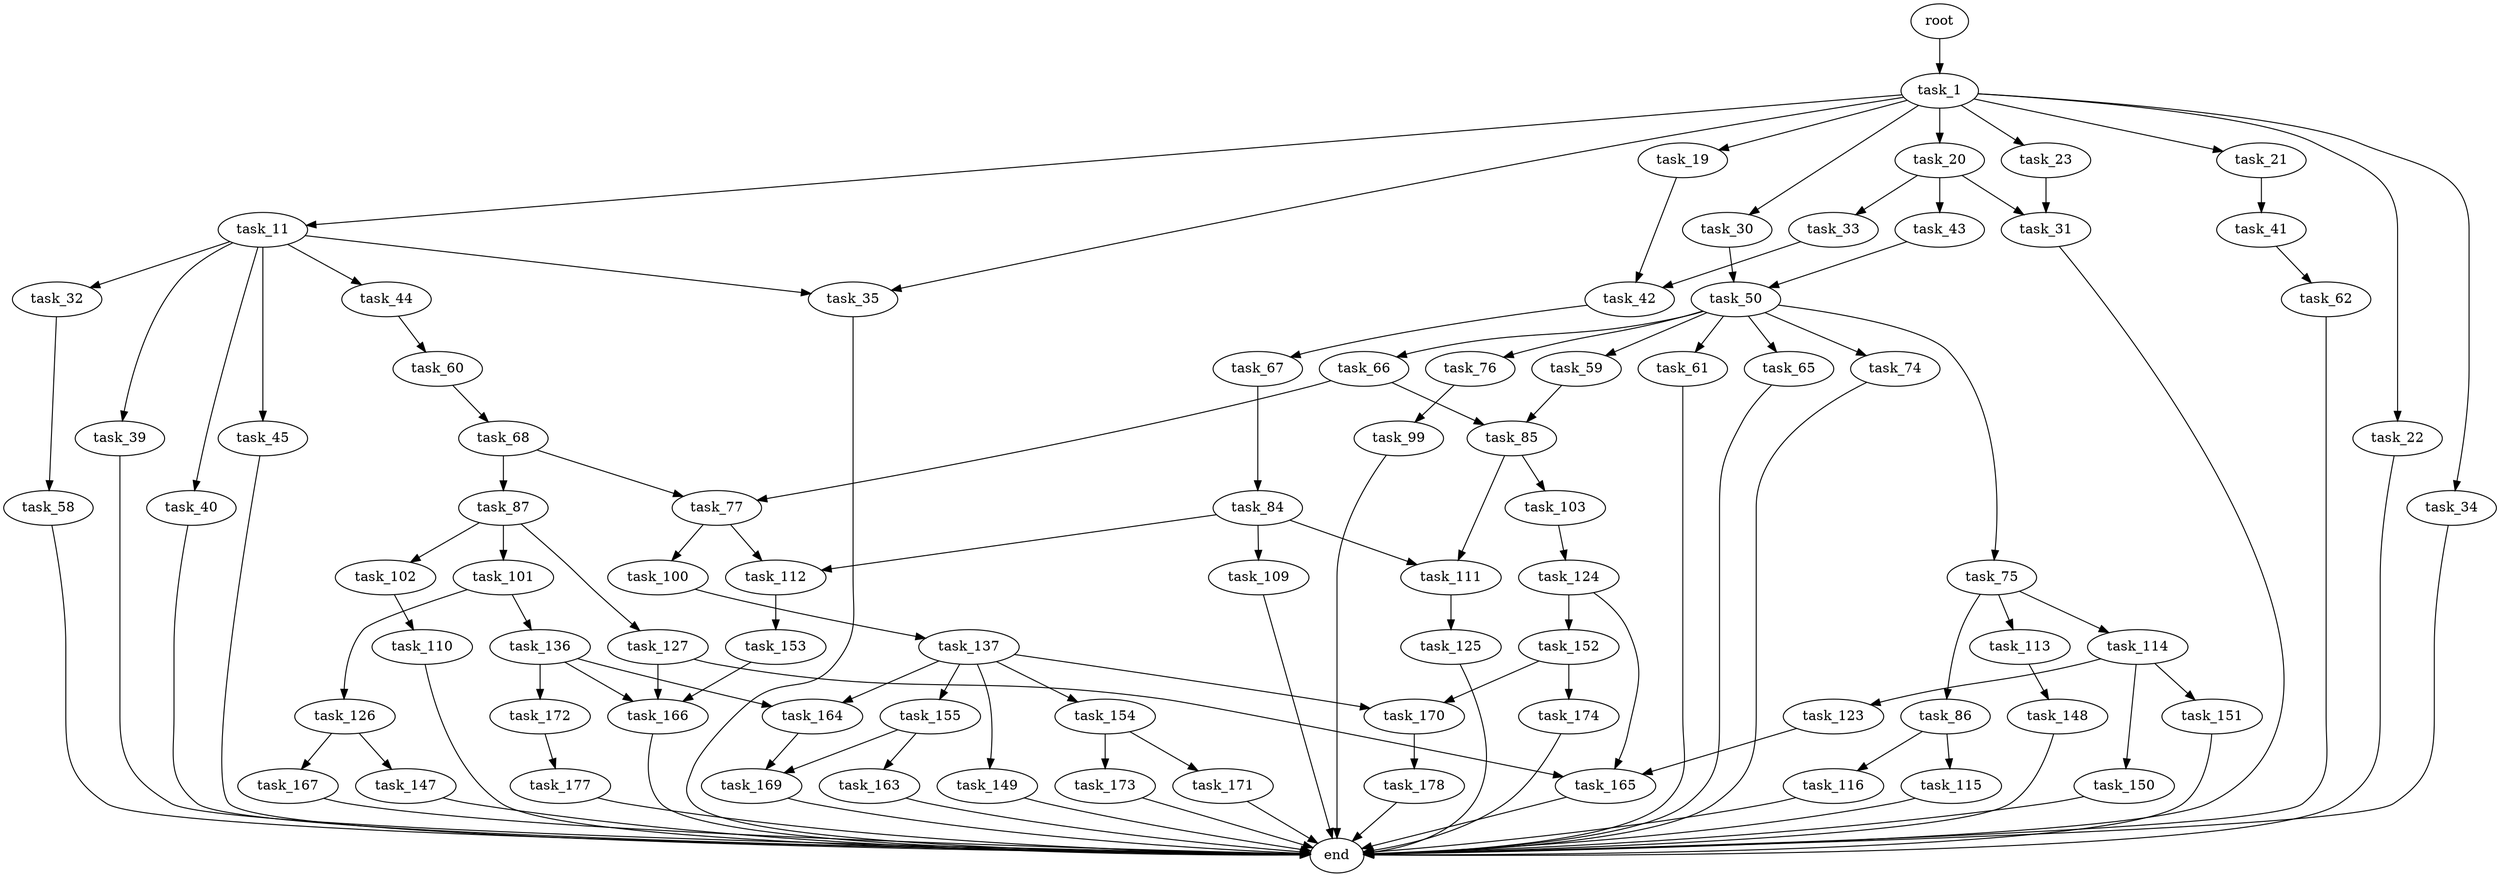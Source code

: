 digraph G {
  root [size="0.000000"];
  task_1 [size="24968210766.000000"];
  task_11 [size="276036226540.000000"];
  task_19 [size="1073741824000.000000"];
  task_20 [size="698447641.000000"];
  task_21 [size="549755813888.000000"];
  task_22 [size="1073741824000.000000"];
  task_23 [size="549755813888.000000"];
  task_30 [size="68719476736.000000"];
  task_31 [size="368293445632.000000"];
  task_32 [size="108395359689.000000"];
  task_33 [size="8589934592.000000"];
  task_34 [size="782757789696.000000"];
  task_35 [size="28991029248.000000"];
  task_39 [size="3101797891.000000"];
  task_40 [size="112531106419.000000"];
  task_41 [size="231928233984.000000"];
  task_42 [size="265544896635.000000"];
  task_43 [size="198763789432.000000"];
  task_44 [size="72348105512.000000"];
  task_45 [size="1073741824000.000000"];
  task_50 [size="134217728000.000000"];
  task_58 [size="6698705960.000000"];
  task_59 [size="782757789696.000000"];
  task_60 [size="356247739296.000000"];
  task_61 [size="8589934592.000000"];
  task_62 [size="1069436885408.000000"];
  task_65 [size="262573468952.000000"];
  task_66 [size="5147112294.000000"];
  task_67 [size="200954695173.000000"];
  task_68 [size="1175437834840.000000"];
  task_74 [size="1987969473.000000"];
  task_75 [size="8589934592.000000"];
  task_76 [size="5262692281.000000"];
  task_77 [size="47238614908.000000"];
  task_84 [size="30833394240.000000"];
  task_85 [size="549755813888.000000"];
  task_86 [size="134217728000.000000"];
  task_87 [size="549755813888.000000"];
  task_99 [size="8589934592.000000"];
  task_100 [size="114687092750.000000"];
  task_101 [size="368293445632.000000"];
  task_102 [size="1873388576.000000"];
  task_103 [size="368293445632.000000"];
  task_109 [size="2405703970.000000"];
  task_110 [size="28991029248.000000"];
  task_111 [size="246744887310.000000"];
  task_112 [size="32636369341.000000"];
  task_113 [size="18320982809.000000"];
  task_114 [size="12460840931.000000"];
  task_115 [size="549755813888.000000"];
  task_116 [size="144907832444.000000"];
  task_123 [size="549755813888.000000"];
  task_124 [size="28991029248.000000"];
  task_125 [size="134217728000.000000"];
  task_126 [size="28991029248.000000"];
  task_127 [size="125100506805.000000"];
  task_136 [size="19454969312.000000"];
  task_137 [size="313459214726.000000"];
  task_147 [size="134217728000.000000"];
  task_148 [size="317413634305.000000"];
  task_149 [size="231928233984.000000"];
  task_150 [size="18290117635.000000"];
  task_151 [size="51684394887.000000"];
  task_152 [size="33470623815.000000"];
  task_153 [size="28991029248.000000"];
  task_154 [size="110102411068.000000"];
  task_155 [size="315205159174.000000"];
  task_163 [size="28991029248.000000"];
  task_164 [size="8589934592.000000"];
  task_165 [size="549755813888.000000"];
  task_166 [size="68719476736.000000"];
  task_167 [size="2278057330.000000"];
  task_169 [size="107278454023.000000"];
  task_170 [size="20946473752.000000"];
  task_171 [size="47199296969.000000"];
  task_172 [size="7290370886.000000"];
  task_173 [size="368293445632.000000"];
  task_174 [size="68719476736.000000"];
  task_177 [size="1073741824000.000000"];
  task_178 [size="13113890377.000000"];
  end [size="0.000000"];

  root -> task_1 [size="1.000000"];
  task_1 -> task_11 [size="679477248.000000"];
  task_1 -> task_19 [size="679477248.000000"];
  task_1 -> task_20 [size="679477248.000000"];
  task_1 -> task_21 [size="679477248.000000"];
  task_1 -> task_22 [size="679477248.000000"];
  task_1 -> task_23 [size="679477248.000000"];
  task_1 -> task_30 [size="679477248.000000"];
  task_1 -> task_34 [size="679477248.000000"];
  task_1 -> task_35 [size="679477248.000000"];
  task_11 -> task_32 [size="679477248.000000"];
  task_11 -> task_35 [size="679477248.000000"];
  task_11 -> task_39 [size="679477248.000000"];
  task_11 -> task_40 [size="679477248.000000"];
  task_11 -> task_44 [size="679477248.000000"];
  task_11 -> task_45 [size="679477248.000000"];
  task_19 -> task_42 [size="838860800.000000"];
  task_20 -> task_31 [size="33554432.000000"];
  task_20 -> task_33 [size="33554432.000000"];
  task_20 -> task_43 [size="33554432.000000"];
  task_21 -> task_41 [size="536870912.000000"];
  task_22 -> end [size="1.000000"];
  task_23 -> task_31 [size="536870912.000000"];
  task_30 -> task_50 [size="134217728.000000"];
  task_31 -> end [size="1.000000"];
  task_32 -> task_58 [size="75497472.000000"];
  task_33 -> task_42 [size="33554432.000000"];
  task_34 -> end [size="1.000000"];
  task_35 -> end [size="1.000000"];
  task_39 -> end [size="1.000000"];
  task_40 -> end [size="1.000000"];
  task_41 -> task_62 [size="301989888.000000"];
  task_42 -> task_67 [size="209715200.000000"];
  task_43 -> task_50 [size="134217728.000000"];
  task_44 -> task_60 [size="75497472.000000"];
  task_45 -> end [size="1.000000"];
  task_50 -> task_59 [size="209715200.000000"];
  task_50 -> task_61 [size="209715200.000000"];
  task_50 -> task_65 [size="209715200.000000"];
  task_50 -> task_66 [size="209715200.000000"];
  task_50 -> task_74 [size="209715200.000000"];
  task_50 -> task_75 [size="209715200.000000"];
  task_50 -> task_76 [size="209715200.000000"];
  task_58 -> end [size="1.000000"];
  task_59 -> task_85 [size="679477248.000000"];
  task_60 -> task_68 [size="536870912.000000"];
  task_61 -> end [size="1.000000"];
  task_62 -> end [size="1.000000"];
  task_65 -> end [size="1.000000"];
  task_66 -> task_77 [size="134217728.000000"];
  task_66 -> task_85 [size="134217728.000000"];
  task_67 -> task_84 [size="411041792.000000"];
  task_68 -> task_77 [size="838860800.000000"];
  task_68 -> task_87 [size="838860800.000000"];
  task_74 -> end [size="1.000000"];
  task_75 -> task_86 [size="33554432.000000"];
  task_75 -> task_113 [size="33554432.000000"];
  task_75 -> task_114 [size="33554432.000000"];
  task_76 -> task_99 [size="134217728.000000"];
  task_77 -> task_100 [size="134217728.000000"];
  task_77 -> task_112 [size="134217728.000000"];
  task_84 -> task_109 [size="838860800.000000"];
  task_84 -> task_111 [size="838860800.000000"];
  task_84 -> task_112 [size="838860800.000000"];
  task_85 -> task_103 [size="536870912.000000"];
  task_85 -> task_111 [size="536870912.000000"];
  task_86 -> task_115 [size="209715200.000000"];
  task_86 -> task_116 [size="209715200.000000"];
  task_87 -> task_101 [size="536870912.000000"];
  task_87 -> task_102 [size="536870912.000000"];
  task_87 -> task_127 [size="536870912.000000"];
  task_99 -> end [size="1.000000"];
  task_100 -> task_137 [size="134217728.000000"];
  task_101 -> task_126 [size="411041792.000000"];
  task_101 -> task_136 [size="411041792.000000"];
  task_102 -> task_110 [size="33554432.000000"];
  task_103 -> task_124 [size="411041792.000000"];
  task_109 -> end [size="1.000000"];
  task_110 -> end [size="1.000000"];
  task_111 -> task_125 [size="411041792.000000"];
  task_112 -> task_153 [size="536870912.000000"];
  task_113 -> task_148 [size="301989888.000000"];
  task_114 -> task_123 [size="536870912.000000"];
  task_114 -> task_150 [size="536870912.000000"];
  task_114 -> task_151 [size="536870912.000000"];
  task_115 -> end [size="1.000000"];
  task_116 -> end [size="1.000000"];
  task_123 -> task_165 [size="536870912.000000"];
  task_124 -> task_152 [size="75497472.000000"];
  task_124 -> task_165 [size="75497472.000000"];
  task_125 -> end [size="1.000000"];
  task_126 -> task_147 [size="75497472.000000"];
  task_126 -> task_167 [size="75497472.000000"];
  task_127 -> task_165 [size="134217728.000000"];
  task_127 -> task_166 [size="134217728.000000"];
  task_136 -> task_164 [size="33554432.000000"];
  task_136 -> task_166 [size="33554432.000000"];
  task_136 -> task_172 [size="33554432.000000"];
  task_137 -> task_149 [size="411041792.000000"];
  task_137 -> task_154 [size="411041792.000000"];
  task_137 -> task_155 [size="411041792.000000"];
  task_137 -> task_164 [size="411041792.000000"];
  task_137 -> task_170 [size="411041792.000000"];
  task_147 -> end [size="1.000000"];
  task_148 -> end [size="1.000000"];
  task_149 -> end [size="1.000000"];
  task_150 -> end [size="1.000000"];
  task_151 -> end [size="1.000000"];
  task_152 -> task_170 [size="75497472.000000"];
  task_152 -> task_174 [size="75497472.000000"];
  task_153 -> task_166 [size="75497472.000000"];
  task_154 -> task_171 [size="134217728.000000"];
  task_154 -> task_173 [size="134217728.000000"];
  task_155 -> task_163 [size="301989888.000000"];
  task_155 -> task_169 [size="301989888.000000"];
  task_163 -> end [size="1.000000"];
  task_164 -> task_169 [size="33554432.000000"];
  task_165 -> end [size="1.000000"];
  task_166 -> end [size="1.000000"];
  task_167 -> end [size="1.000000"];
  task_169 -> end [size="1.000000"];
  task_170 -> task_178 [size="536870912.000000"];
  task_171 -> end [size="1.000000"];
  task_172 -> task_177 [size="838860800.000000"];
  task_173 -> end [size="1.000000"];
  task_174 -> end [size="1.000000"];
  task_177 -> end [size="1.000000"];
  task_178 -> end [size="1.000000"];
}
